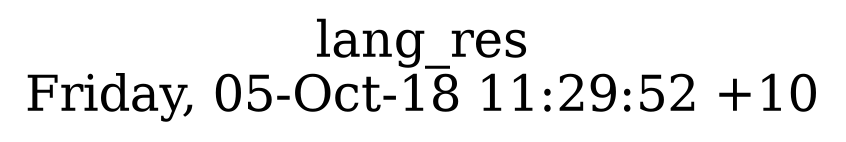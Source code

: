 digraph G {
fontsize="24";
label="lang_res\nFriday, 05-Oct-18 11:29:52 +10";
nojustify=true;
ordering=out;
rankdir=LR;
size="30";
}
